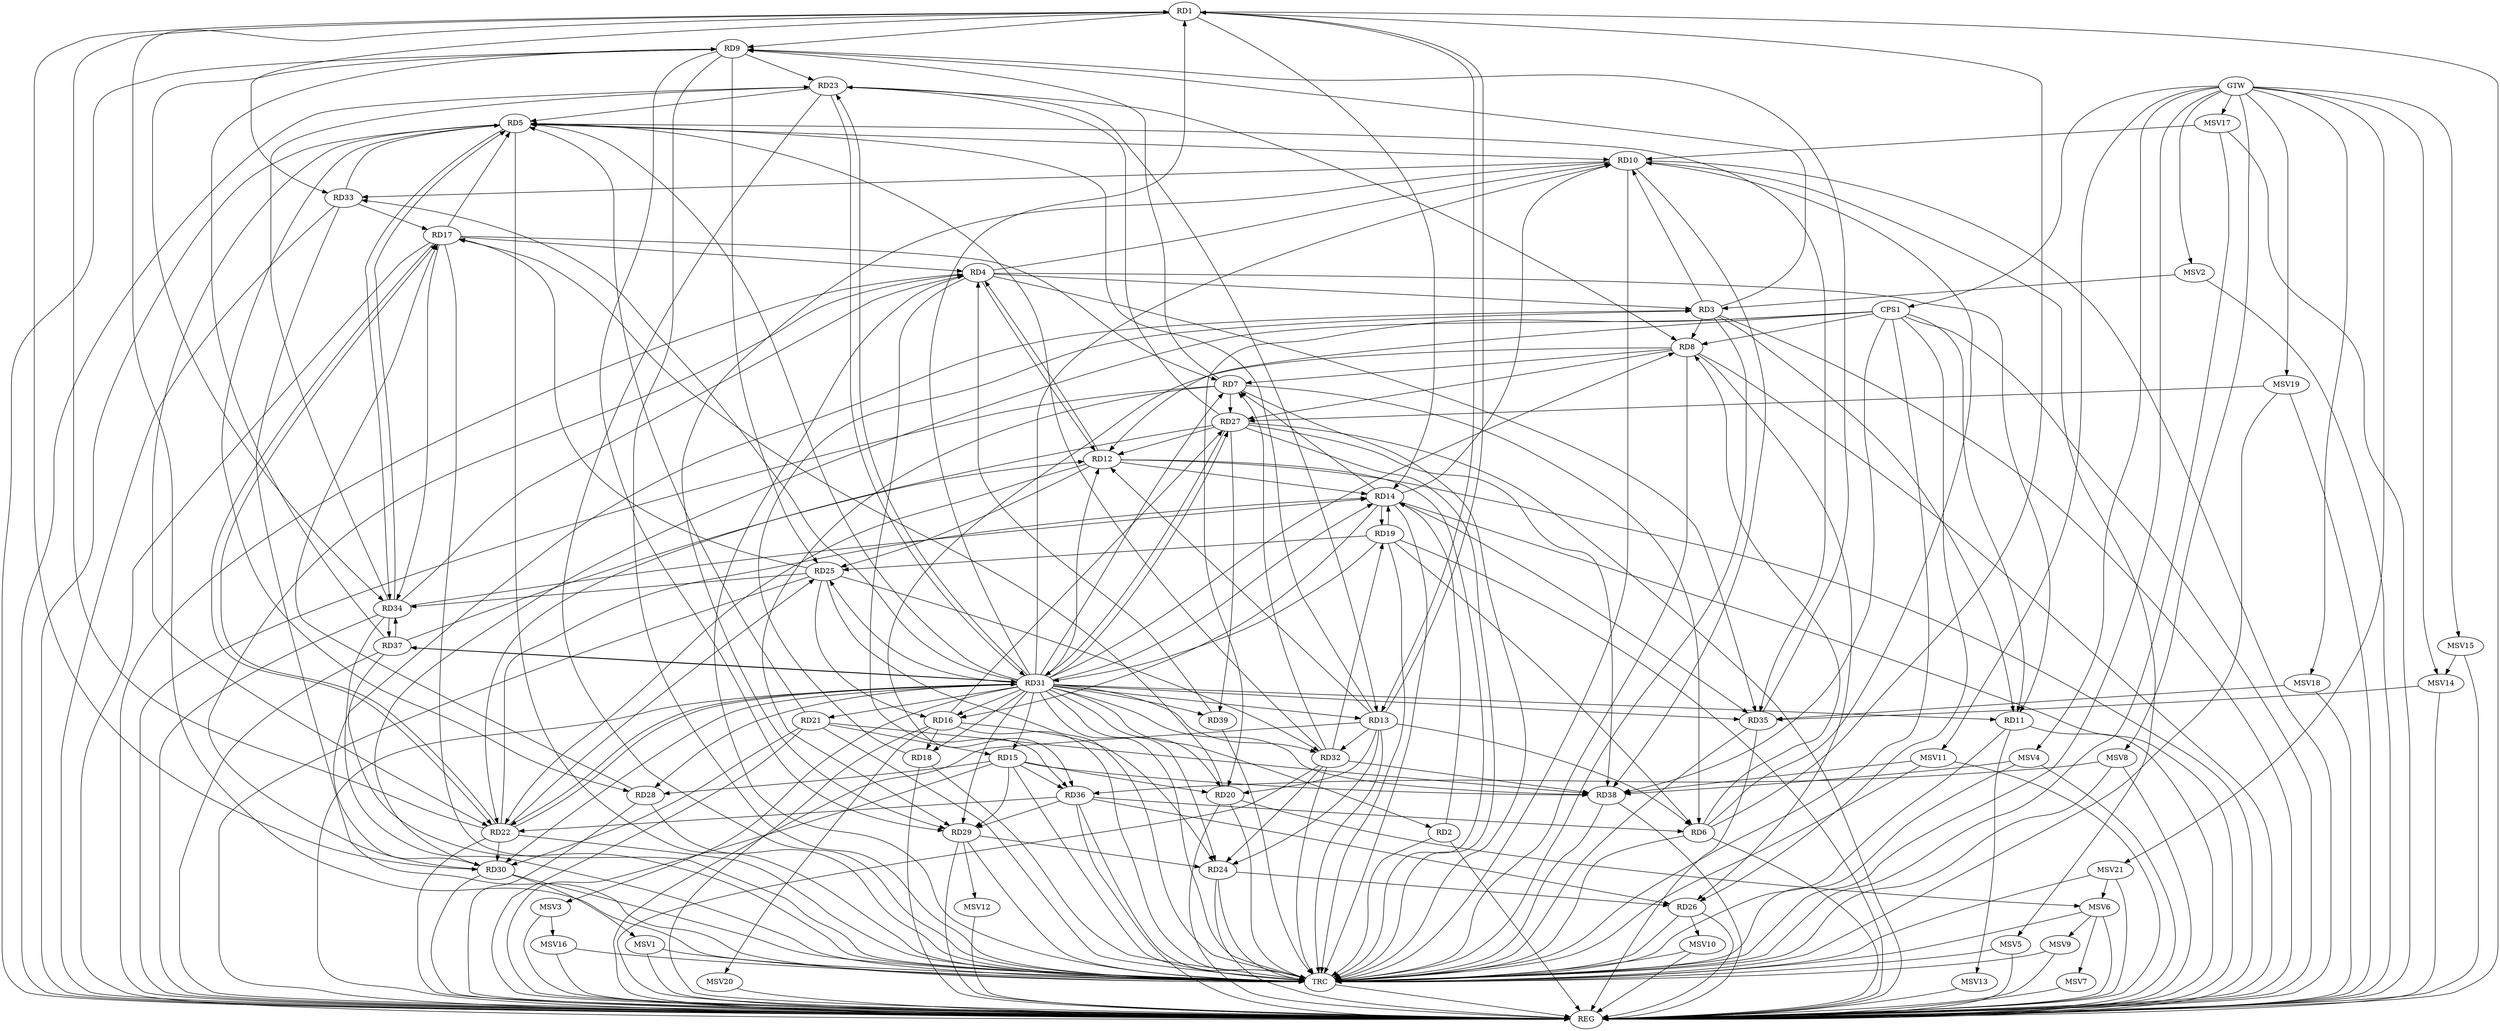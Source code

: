 strict digraph G {
  RD1 [ label="RD1" ];
  RD2 [ label="RD2" ];
  RD3 [ label="RD3" ];
  RD4 [ label="RD4" ];
  RD5 [ label="RD5" ];
  RD6 [ label="RD6" ];
  RD7 [ label="RD7" ];
  RD8 [ label="RD8" ];
  RD9 [ label="RD9" ];
  RD10 [ label="RD10" ];
  RD11 [ label="RD11" ];
  RD12 [ label="RD12" ];
  RD13 [ label="RD13" ];
  RD14 [ label="RD14" ];
  RD15 [ label="RD15" ];
  RD16 [ label="RD16" ];
  RD17 [ label="RD17" ];
  RD18 [ label="RD18" ];
  RD19 [ label="RD19" ];
  RD20 [ label="RD20" ];
  RD21 [ label="RD21" ];
  RD22 [ label="RD22" ];
  RD23 [ label="RD23" ];
  RD24 [ label="RD24" ];
  RD25 [ label="RD25" ];
  RD26 [ label="RD26" ];
  RD27 [ label="RD27" ];
  RD28 [ label="RD28" ];
  RD29 [ label="RD29" ];
  RD30 [ label="RD30" ];
  RD31 [ label="RD31" ];
  RD32 [ label="RD32" ];
  RD33 [ label="RD33" ];
  RD34 [ label="RD34" ];
  RD35 [ label="RD35" ];
  RD36 [ label="RD36" ];
  RD37 [ label="RD37" ];
  RD38 [ label="RD38" ];
  RD39 [ label="RD39" ];
  CPS1 [ label="CPS1" ];
  GTW [ label="GTW" ];
  REG [ label="REG" ];
  TRC [ label="TRC" ];
  MSV1 [ label="MSV1" ];
  MSV2 [ label="MSV2" ];
  MSV3 [ label="MSV3" ];
  MSV4 [ label="MSV4" ];
  MSV5 [ label="MSV5" ];
  MSV6 [ label="MSV6" ];
  MSV7 [ label="MSV7" ];
  MSV8 [ label="MSV8" ];
  MSV9 [ label="MSV9" ];
  MSV10 [ label="MSV10" ];
  MSV11 [ label="MSV11" ];
  MSV12 [ label="MSV12" ];
  MSV13 [ label="MSV13" ];
  MSV14 [ label="MSV14" ];
  MSV15 [ label="MSV15" ];
  MSV16 [ label="MSV16" ];
  MSV17 [ label="MSV17" ];
  MSV18 [ label="MSV18" ];
  MSV19 [ label="MSV19" ];
  MSV20 [ label="MSV20" ];
  MSV21 [ label="MSV21" ];
  RD6 -> RD1;
  RD1 -> RD9;
  RD1 -> RD13;
  RD13 -> RD1;
  RD1 -> RD14;
  RD22 -> RD1;
  RD1 -> RD30;
  RD1 -> RD33;
  RD2 -> RD14;
  RD4 -> RD3;
  RD3 -> RD8;
  RD3 -> RD9;
  RD3 -> RD10;
  RD3 -> RD11;
  RD18 -> RD3;
  RD30 -> RD3;
  RD4 -> RD10;
  RD4 -> RD11;
  RD4 -> RD12;
  RD12 -> RD4;
  RD17 -> RD4;
  RD30 -> RD4;
  RD34 -> RD4;
  RD4 -> RD35;
  RD4 -> RD36;
  RD39 -> RD4;
  RD5 -> RD10;
  RD13 -> RD5;
  RD17 -> RD5;
  RD21 -> RD5;
  RD5 -> RD22;
  RD23 -> RD5;
  RD5 -> RD28;
  RD32 -> RD5;
  RD33 -> RD5;
  RD5 -> RD34;
  RD34 -> RD5;
  RD5 -> RD35;
  RD7 -> RD6;
  RD6 -> RD8;
  RD6 -> RD10;
  RD13 -> RD6;
  RD19 -> RD6;
  RD36 -> RD6;
  RD8 -> RD7;
  RD7 -> RD9;
  RD14 -> RD7;
  RD17 -> RD7;
  RD7 -> RD27;
  RD7 -> RD29;
  RD32 -> RD7;
  RD23 -> RD8;
  RD8 -> RD26;
  RD8 -> RD27;
  RD8 -> RD36;
  RD9 -> RD23;
  RD9 -> RD25;
  RD9 -> RD29;
  RD9 -> RD34;
  RD35 -> RD9;
  RD37 -> RD9;
  RD14 -> RD10;
  RD10 -> RD29;
  RD10 -> RD33;
  RD10 -> RD38;
  RD31 -> RD11;
  RD13 -> RD12;
  RD12 -> RD14;
  RD12 -> RD22;
  RD12 -> RD25;
  RD27 -> RD12;
  RD31 -> RD12;
  RD37 -> RD12;
  RD13 -> RD20;
  RD23 -> RD13;
  RD13 -> RD24;
  RD13 -> RD32;
  RD14 -> RD16;
  RD14 -> RD19;
  RD19 -> RD14;
  RD22 -> RD14;
  RD31 -> RD14;
  RD34 -> RD14;
  RD14 -> RD35;
  RD15 -> RD20;
  RD21 -> RD15;
  RD15 -> RD28;
  RD15 -> RD29;
  RD15 -> RD36;
  RD15 -> RD38;
  RD16 -> RD18;
  RD16 -> RD24;
  RD25 -> RD16;
  RD16 -> RD27;
  RD20 -> RD17;
  RD17 -> RD22;
  RD22 -> RD17;
  RD25 -> RD17;
  RD28 -> RD17;
  RD33 -> RD17;
  RD17 -> RD34;
  RD19 -> RD25;
  RD19 -> RD31;
  RD32 -> RD19;
  RD21 -> RD30;
  RD21 -> RD38;
  RD22 -> RD25;
  RD27 -> RD22;
  RD22 -> RD30;
  RD22 -> RD31;
  RD31 -> RD22;
  RD36 -> RD22;
  RD27 -> RD23;
  RD23 -> RD31;
  RD31 -> RD23;
  RD34 -> RD23;
  RD24 -> RD26;
  RD29 -> RD24;
  RD31 -> RD24;
  RD32 -> RD24;
  RD25 -> RD32;
  RD25 -> RD34;
  RD36 -> RD26;
  RD27 -> RD31;
  RD27 -> RD38;
  RD27 -> RD39;
  RD31 -> RD28;
  RD31 -> RD29;
  RD36 -> RD29;
  RD31 -> RD30;
  RD31 -> RD37;
  RD37 -> RD31;
  RD31 -> RD38;
  RD32 -> RD38;
  RD34 -> RD37;
  RD37 -> RD34;
  CPS1 -> RD11;
  CPS1 -> RD38;
  CPS1 -> RD30;
  CPS1 -> RD8;
  CPS1 -> RD26;
  CPS1 -> RD12;
  CPS1 -> RD20;
  GTW -> CPS1;
  RD1 -> REG;
  RD2 -> REG;
  RD3 -> REG;
  RD4 -> REG;
  RD5 -> REG;
  RD6 -> REG;
  RD7 -> REG;
  RD8 -> REG;
  RD9 -> REG;
  RD10 -> REG;
  RD11 -> REG;
  RD12 -> REG;
  RD13 -> REG;
  RD14 -> REG;
  RD15 -> REG;
  RD16 -> REG;
  RD17 -> REG;
  RD18 -> REG;
  RD19 -> REG;
  RD20 -> REG;
  RD21 -> REG;
  RD22 -> REG;
  RD23 -> REG;
  RD24 -> REG;
  RD25 -> REG;
  RD26 -> REG;
  RD27 -> REG;
  RD28 -> REG;
  RD29 -> REG;
  RD30 -> REG;
  RD31 -> REG;
  RD32 -> REG;
  RD33 -> REG;
  RD34 -> REG;
  RD35 -> REG;
  RD36 -> REG;
  RD37 -> REG;
  RD38 -> REG;
  CPS1 -> REG;
  RD1 -> TRC;
  RD2 -> TRC;
  RD3 -> TRC;
  RD4 -> TRC;
  RD5 -> TRC;
  RD6 -> TRC;
  RD7 -> TRC;
  RD8 -> TRC;
  RD9 -> TRC;
  RD10 -> TRC;
  RD11 -> TRC;
  RD12 -> TRC;
  RD13 -> TRC;
  RD14 -> TRC;
  RD15 -> TRC;
  RD16 -> TRC;
  RD17 -> TRC;
  RD18 -> TRC;
  RD19 -> TRC;
  RD20 -> TRC;
  RD21 -> TRC;
  RD22 -> TRC;
  RD23 -> TRC;
  RD24 -> TRC;
  RD25 -> TRC;
  RD26 -> TRC;
  RD27 -> TRC;
  RD28 -> TRC;
  RD29 -> TRC;
  RD30 -> TRC;
  RD31 -> TRC;
  RD32 -> TRC;
  RD33 -> TRC;
  RD34 -> TRC;
  RD35 -> TRC;
  RD36 -> TRC;
  RD37 -> TRC;
  RD38 -> TRC;
  RD39 -> TRC;
  CPS1 -> TRC;
  GTW -> TRC;
  TRC -> REG;
  RD31 -> RD16;
  RD31 -> RD1;
  RD31 -> RD20;
  RD31 -> RD32;
  RD31 -> RD25;
  RD31 -> RD18;
  RD31 -> RD10;
  RD31 -> RD33;
  RD31 -> RD27;
  RD31 -> RD21;
  RD31 -> RD15;
  RD31 -> RD7;
  RD31 -> RD8;
  RD31 -> RD13;
  RD31 -> RD2;
  RD31 -> RD39;
  RD31 -> RD35;
  RD31 -> RD5;
  RD30 -> MSV1;
  MSV1 -> REG;
  MSV1 -> TRC;
  MSV2 -> RD3;
  GTW -> MSV2;
  MSV2 -> REG;
  RD31 -> MSV3;
  MSV3 -> REG;
  MSV4 -> RD38;
  GTW -> MSV4;
  MSV4 -> REG;
  MSV4 -> TRC;
  RD10 -> MSV5;
  MSV5 -> REG;
  MSV5 -> TRC;
  RD20 -> MSV6;
  MSV6 -> REG;
  MSV6 -> TRC;
  MSV6 -> MSV7;
  MSV7 -> REG;
  MSV8 -> RD36;
  GTW -> MSV8;
  MSV8 -> REG;
  MSV8 -> TRC;
  MSV6 -> MSV9;
  MSV9 -> REG;
  MSV9 -> TRC;
  RD26 -> MSV10;
  MSV10 -> REG;
  MSV10 -> TRC;
  MSV11 -> RD38;
  GTW -> MSV11;
  MSV11 -> REG;
  MSV11 -> TRC;
  RD29 -> MSV12;
  MSV12 -> REG;
  RD11 -> MSV13;
  MSV13 -> REG;
  MSV14 -> RD35;
  GTW -> MSV14;
  MSV14 -> REG;
  MSV15 -> MSV14;
  GTW -> MSV15;
  MSV15 -> REG;
  MSV3 -> MSV16;
  MSV16 -> REG;
  MSV16 -> TRC;
  MSV17 -> RD10;
  GTW -> MSV17;
  MSV17 -> REG;
  MSV17 -> TRC;
  MSV18 -> RD35;
  GTW -> MSV18;
  MSV18 -> REG;
  MSV19 -> RD27;
  GTW -> MSV19;
  MSV19 -> REG;
  MSV19 -> TRC;
  RD16 -> MSV20;
  MSV20 -> REG;
  MSV21 -> MSV6;
  GTW -> MSV21;
  MSV21 -> REG;
  MSV21 -> TRC;
}

